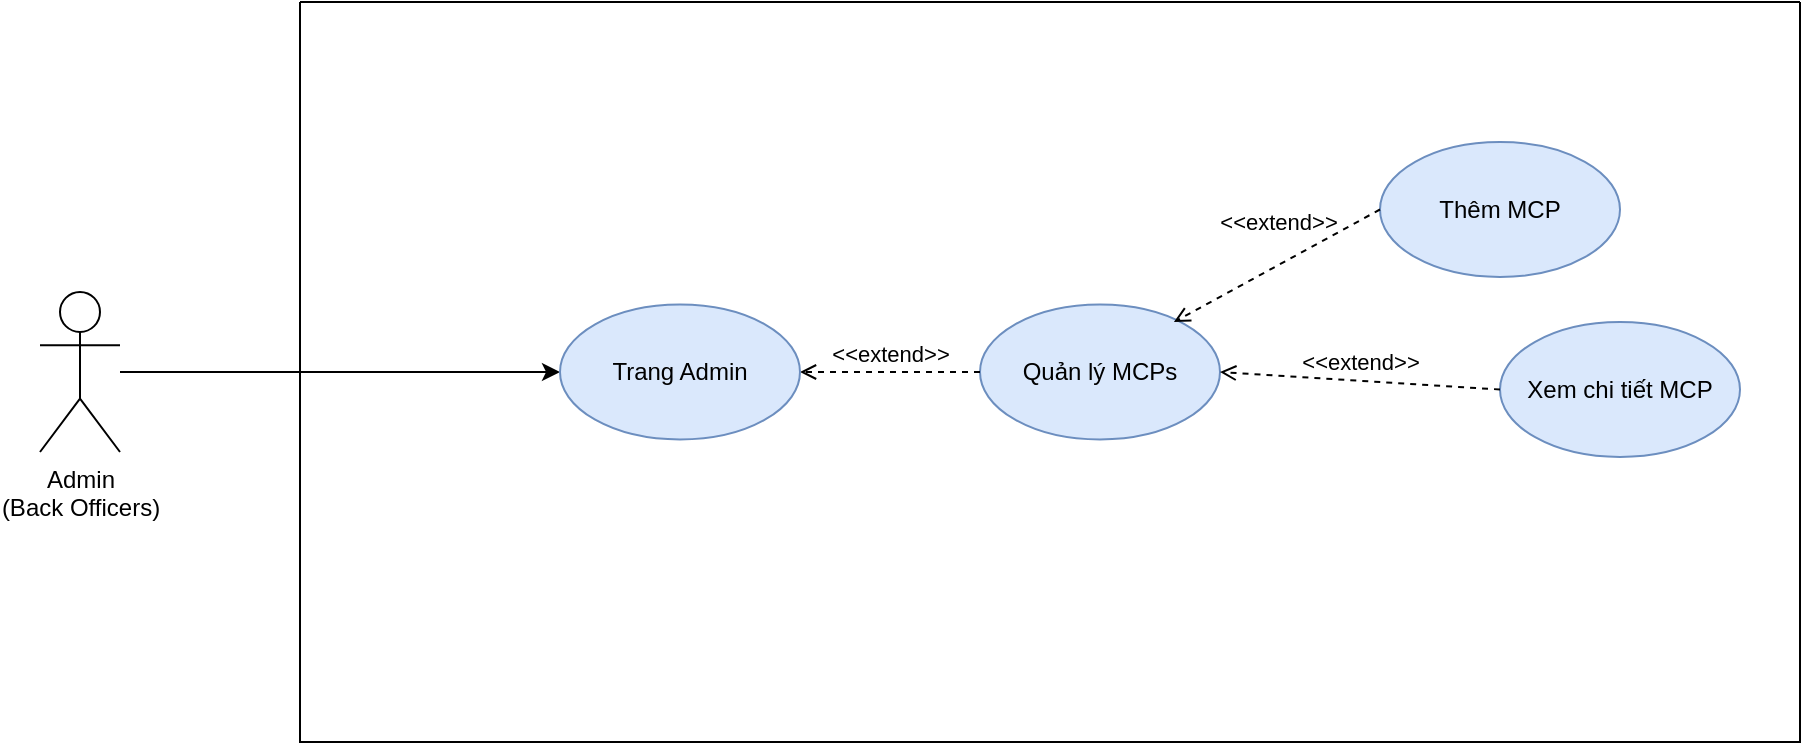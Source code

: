 <mxfile version="20.4.1" type="github">
  <diagram id="1NlrqmPQtSfT7t5A2JpJ" name="Page-1">
    <mxGraphModel dx="2062" dy="1122" grid="1" gridSize="10" guides="1" tooltips="1" connect="1" arrows="1" fold="1" page="1" pageScale="1" pageWidth="850" pageHeight="1100" math="0" shadow="0">
      <root>
        <mxCell id="0" />
        <mxCell id="1" parent="0" />
        <mxCell id="sFCo0kN8OgBMSaUkiHHt-24" style="edgeStyle=orthogonalEdgeStyle;rounded=0;orthogonalLoop=1;jettySize=auto;html=1;entryX=0;entryY=0.5;entryDx=0;entryDy=0;" parent="1" source="sFCo0kN8OgBMSaUkiHHt-5" target="BWqRWmLehjESfVyrbaG5-1" edge="1">
          <mxGeometry relative="1" as="geometry" />
        </mxCell>
        <mxCell id="sFCo0kN8OgBMSaUkiHHt-5" value="Admin&lt;br&gt;(Back Officers)" style="shape=umlActor;verticalLabelPosition=bottom;verticalAlign=top;html=1;" parent="1" vertex="1">
          <mxGeometry x="30" y="155" width="40" height="80" as="geometry" />
        </mxCell>
        <mxCell id="sFCo0kN8OgBMSaUkiHHt-10" value="" style="swimlane;startSize=0;" parent="1" vertex="1">
          <mxGeometry x="160" y="10" width="750" height="370" as="geometry" />
        </mxCell>
        <mxCell id="sFCo0kN8OgBMSaUkiHHt-30" value="Quản lý MCPs" style="ellipse;whiteSpace=wrap;html=1;fillColor=#dae8fc;strokeColor=#6c8ebf;" parent="sFCo0kN8OgBMSaUkiHHt-10" vertex="1">
          <mxGeometry x="340" y="151.25" width="120" height="67.5" as="geometry" />
        </mxCell>
        <mxCell id="sFCo0kN8OgBMSaUkiHHt-42" value="&amp;lt;&amp;lt;extend&amp;gt;&amp;gt;" style="html=1;verticalAlign=bottom;labelBackgroundColor=none;endArrow=open;endFill=0;dashed=1;exitX=0;exitY=0.5;exitDx=0;exitDy=0;entryX=1;entryY=0.5;entryDx=0;entryDy=0;" parent="sFCo0kN8OgBMSaUkiHHt-10" source="sFCo0kN8OgBMSaUkiHHt-30" target="BWqRWmLehjESfVyrbaG5-1" edge="1">
          <mxGeometry width="160" relative="1" as="geometry">
            <mxPoint x="290.0" y="396.25" as="sourcePoint" />
            <mxPoint x="210" y="354" as="targetPoint" />
          </mxGeometry>
        </mxCell>
        <mxCell id="BWqRWmLehjESfVyrbaG5-1" value="Trang Admin" style="ellipse;whiteSpace=wrap;html=1;fillColor=#dae8fc;strokeColor=#6c8ebf;" parent="sFCo0kN8OgBMSaUkiHHt-10" vertex="1">
          <mxGeometry x="130" y="151.25" width="120" height="67.5" as="geometry" />
        </mxCell>
        <mxCell id="SO7cAKW9KonveTo94NkP-1" value="Thêm MCP" style="ellipse;whiteSpace=wrap;html=1;fillColor=#dae8fc;strokeColor=#6c8ebf;" parent="sFCo0kN8OgBMSaUkiHHt-10" vertex="1">
          <mxGeometry x="540" y="70" width="120" height="67.5" as="geometry" />
        </mxCell>
        <mxCell id="SO7cAKW9KonveTo94NkP-2" value="&amp;lt;&amp;lt;extend&amp;gt;&amp;gt;" style="html=1;verticalAlign=bottom;labelBackgroundColor=none;endArrow=open;endFill=0;dashed=1;exitX=0;exitY=0.5;exitDx=0;exitDy=0;entryX=0.808;entryY=0.13;entryDx=0;entryDy=0;entryPerimeter=0;" parent="sFCo0kN8OgBMSaUkiHHt-10" source="SO7cAKW9KonveTo94NkP-1" target="sFCo0kN8OgBMSaUkiHHt-30" edge="1">
          <mxGeometry x="-0.106" y="-11" width="160" relative="1" as="geometry">
            <mxPoint x="350" y="383.75" as="sourcePoint" />
            <mxPoint x="223.96" y="371.985" as="targetPoint" />
            <mxPoint as="offset" />
          </mxGeometry>
        </mxCell>
        <mxCell id="wR0uA2lKzkptxAuWz9a4-1" value="Xem chi tiết MCP" style="ellipse;whiteSpace=wrap;html=1;fillColor=#dae8fc;strokeColor=#6c8ebf;" parent="sFCo0kN8OgBMSaUkiHHt-10" vertex="1">
          <mxGeometry x="600" y="160" width="120" height="67.5" as="geometry" />
        </mxCell>
        <mxCell id="wR0uA2lKzkptxAuWz9a4-2" value="&amp;lt;&amp;lt;extend&amp;gt;&amp;gt;" style="html=1;verticalAlign=bottom;labelBackgroundColor=none;endArrow=open;endFill=0;dashed=1;exitX=0;exitY=0.5;exitDx=0;exitDy=0;entryX=1;entryY=0.5;entryDx=0;entryDy=0;" parent="sFCo0kN8OgBMSaUkiHHt-10" source="wR0uA2lKzkptxAuWz9a4-1" target="sFCo0kN8OgBMSaUkiHHt-30" edge="1">
          <mxGeometry width="160" relative="1" as="geometry">
            <mxPoint x="490.0" y="73.75" as="sourcePoint" />
            <mxPoint x="452.689" y="171.284" as="targetPoint" />
          </mxGeometry>
        </mxCell>
      </root>
    </mxGraphModel>
  </diagram>
</mxfile>
